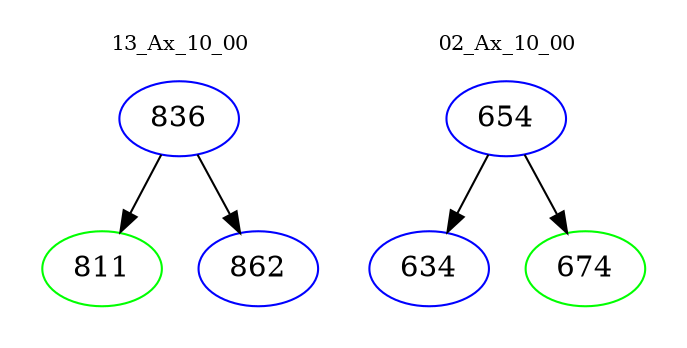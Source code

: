 digraph{
subgraph cluster_0 {
color = white
label = "13_Ax_10_00";
fontsize=10;
T0_836 [label="836", color="blue"]
T0_836 -> T0_811 [color="black"]
T0_811 [label="811", color="green"]
T0_836 -> T0_862 [color="black"]
T0_862 [label="862", color="blue"]
}
subgraph cluster_1 {
color = white
label = "02_Ax_10_00";
fontsize=10;
T1_654 [label="654", color="blue"]
T1_654 -> T1_634 [color="black"]
T1_634 [label="634", color="blue"]
T1_654 -> T1_674 [color="black"]
T1_674 [label="674", color="green"]
}
}
